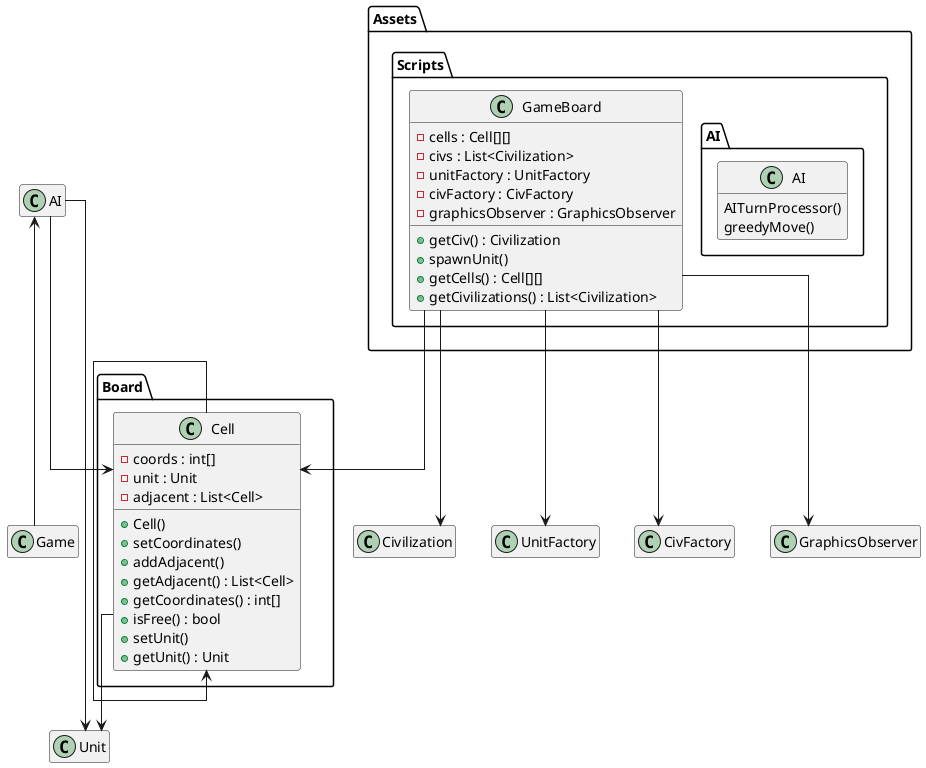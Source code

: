 @startuml

skinparam linetype ortho
hide empty members


package Assets.Scripts.AI {
    class AI {
        AITurnProcessor()
        greedyMove()
    }
}


package Board {
    class Cell {
        -coords : int[]
        -unit : Unit    
        -adjacent : List<Cell>
        +Cell()
        +setCoordinates()
        +addAdjacent()
        +getAdjacent() : List<Cell>
        +getCoordinates() : int[]
        +isFree() : bool
        +setUnit()
        +getUnit() : Unit
    }

    class Assets.Scripts.GameBoard {
        -cells : Cell[][]
        -civs : List<Civilization>
        -unitFactory : UnitFactory
        -civFactory : CivFactory
        -graphicsObserver : GraphicsObserver

        +getCiv() : Civilization
        +spawnUnit()
        +getCells() : Cell[][]
        +getCivilizations() : List<Civilization>
    }
}


AI --> Cell
AI --> Unit
AI <-- Game

Cell --> Unit
Cell --> Cell

GameBoard --> Cell
GameBoard --> Civilization
GameBoard --> UnitFactory
GameBoard --> CivFactory
GameBoard --> GraphicsObserver


@enduml